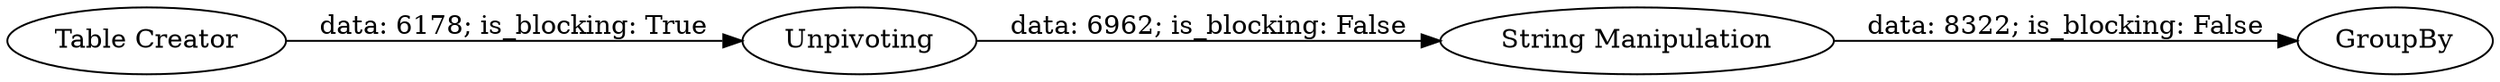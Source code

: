 digraph {
	"-7266586792070531366_1" [label="Table Creator"]
	"-7266586792070531366_4" [label=GroupBy]
	"-7266586792070531366_3" [label="String Manipulation"]
	"-7266586792070531366_2" [label=Unpivoting]
	"-7266586792070531366_2" -> "-7266586792070531366_3" [label="data: 6962; is_blocking: False"]
	"-7266586792070531366_3" -> "-7266586792070531366_4" [label="data: 8322; is_blocking: False"]
	"-7266586792070531366_1" -> "-7266586792070531366_2" [label="data: 6178; is_blocking: True"]
	rankdir=LR
}

